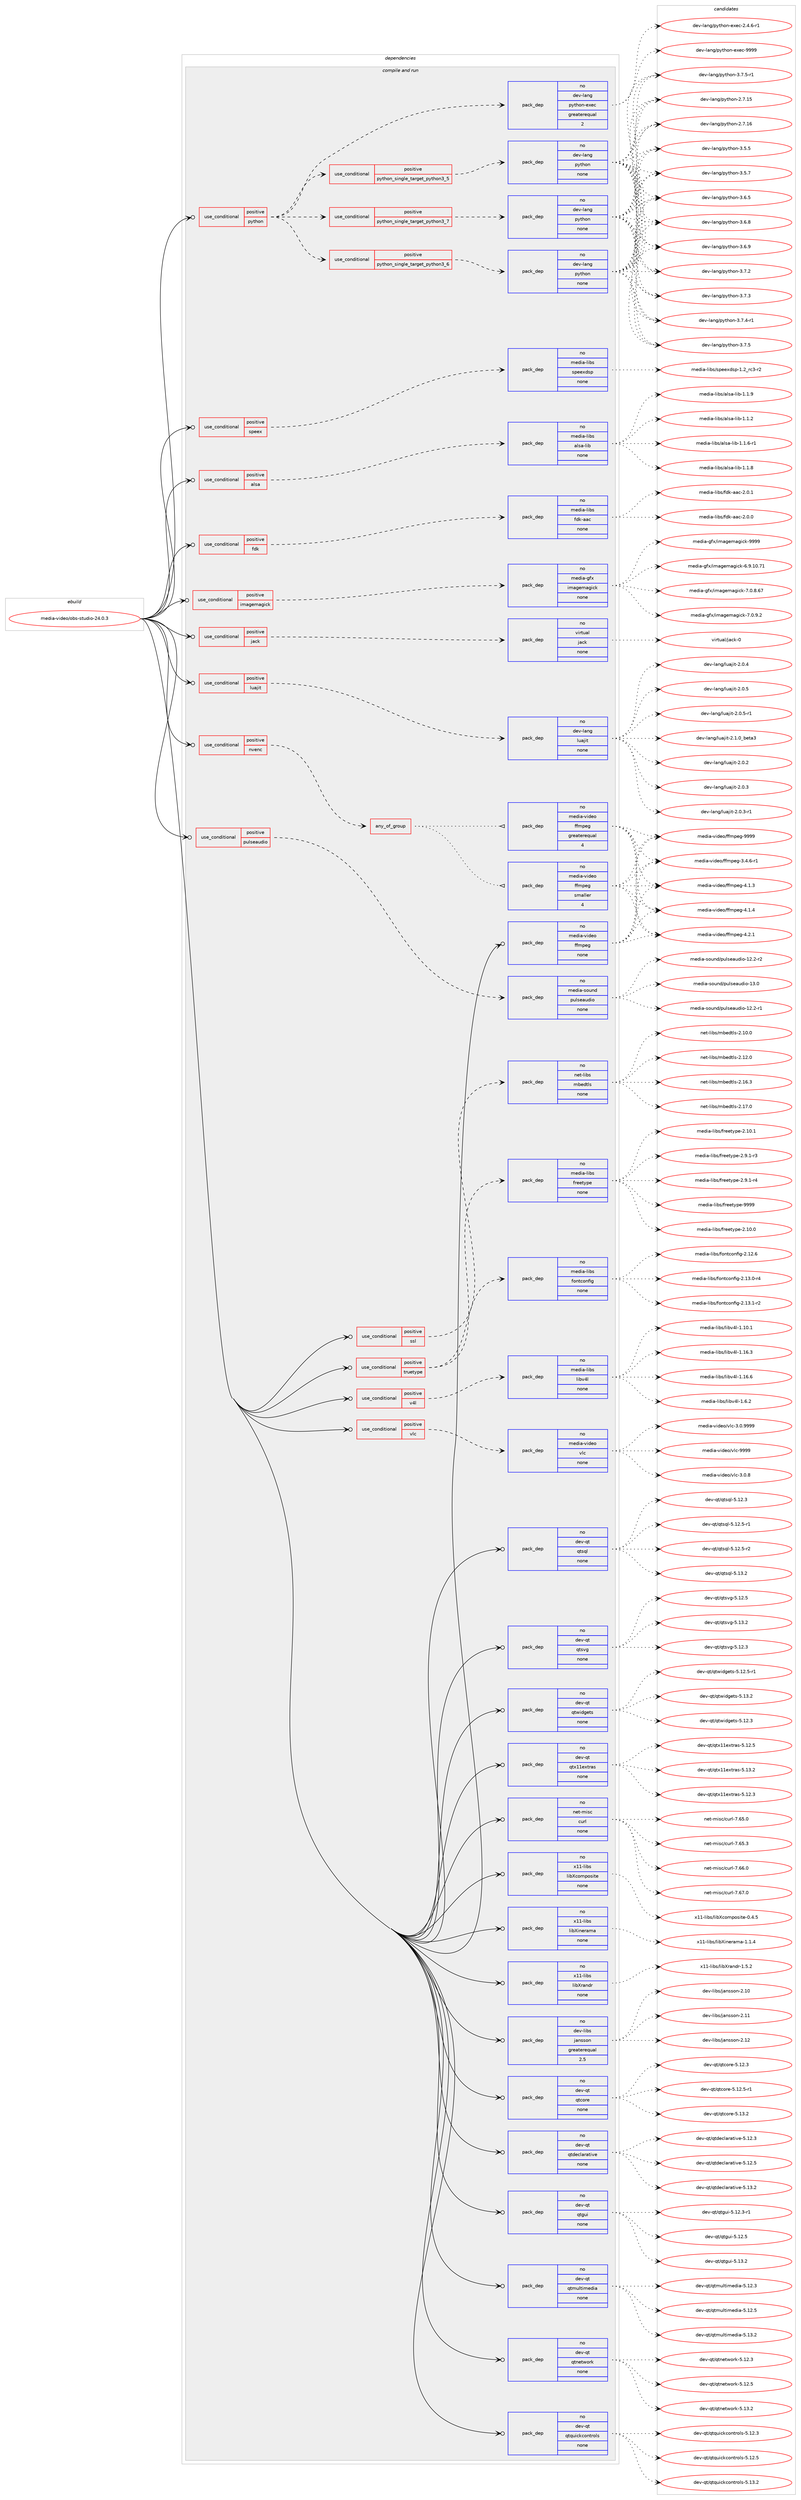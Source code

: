 digraph prolog {

# *************
# Graph options
# *************

newrank=true;
concentrate=true;
compound=true;
graph [rankdir=LR,fontname=Helvetica,fontsize=10,ranksep=1.5];#, ranksep=2.5, nodesep=0.2];
edge  [arrowhead=vee];
node  [fontname=Helvetica,fontsize=10];

# **********
# The ebuild
# **********

subgraph cluster_leftcol {
color=gray;
rank=same;
label=<<i>ebuild</i>>;
id [label="media-video/obs-studio-24.0.3", color=red, width=4, href="../media-video/obs-studio-24.0.3.svg"];
}

# ****************
# The dependencies
# ****************

subgraph cluster_midcol {
color=gray;
label=<<i>dependencies</i>>;
subgraph cluster_compile {
fillcolor="#eeeeee";
style=filled;
label=<<i>compile</i>>;
}
subgraph cluster_compileandrun {
fillcolor="#eeeeee";
style=filled;
label=<<i>compile and run</i>>;
subgraph cond196927 {
dependency809346 [label=<<TABLE BORDER="0" CELLBORDER="1" CELLSPACING="0" CELLPADDING="4"><TR><TD ROWSPAN="3" CELLPADDING="10">use_conditional</TD></TR><TR><TD>positive</TD></TR><TR><TD>alsa</TD></TR></TABLE>>, shape=none, color=red];
subgraph pack598309 {
dependency809347 [label=<<TABLE BORDER="0" CELLBORDER="1" CELLSPACING="0" CELLPADDING="4" WIDTH="220"><TR><TD ROWSPAN="6" CELLPADDING="30">pack_dep</TD></TR><TR><TD WIDTH="110">no</TD></TR><TR><TD>media-libs</TD></TR><TR><TD>alsa-lib</TD></TR><TR><TD>none</TD></TR><TR><TD></TD></TR></TABLE>>, shape=none, color=blue];
}
dependency809346:e -> dependency809347:w [weight=20,style="dashed",arrowhead="vee"];
}
id:e -> dependency809346:w [weight=20,style="solid",arrowhead="odotvee"];
subgraph cond196928 {
dependency809348 [label=<<TABLE BORDER="0" CELLBORDER="1" CELLSPACING="0" CELLPADDING="4"><TR><TD ROWSPAN="3" CELLPADDING="10">use_conditional</TD></TR><TR><TD>positive</TD></TR><TR><TD>fdk</TD></TR></TABLE>>, shape=none, color=red];
subgraph pack598310 {
dependency809349 [label=<<TABLE BORDER="0" CELLBORDER="1" CELLSPACING="0" CELLPADDING="4" WIDTH="220"><TR><TD ROWSPAN="6" CELLPADDING="30">pack_dep</TD></TR><TR><TD WIDTH="110">no</TD></TR><TR><TD>media-libs</TD></TR><TR><TD>fdk-aac</TD></TR><TR><TD>none</TD></TR><TR><TD></TD></TR></TABLE>>, shape=none, color=blue];
}
dependency809348:e -> dependency809349:w [weight=20,style="dashed",arrowhead="vee"];
}
id:e -> dependency809348:w [weight=20,style="solid",arrowhead="odotvee"];
subgraph cond196929 {
dependency809350 [label=<<TABLE BORDER="0" CELLBORDER="1" CELLSPACING="0" CELLPADDING="4"><TR><TD ROWSPAN="3" CELLPADDING="10">use_conditional</TD></TR><TR><TD>positive</TD></TR><TR><TD>imagemagick</TD></TR></TABLE>>, shape=none, color=red];
subgraph pack598311 {
dependency809351 [label=<<TABLE BORDER="0" CELLBORDER="1" CELLSPACING="0" CELLPADDING="4" WIDTH="220"><TR><TD ROWSPAN="6" CELLPADDING="30">pack_dep</TD></TR><TR><TD WIDTH="110">no</TD></TR><TR><TD>media-gfx</TD></TR><TR><TD>imagemagick</TD></TR><TR><TD>none</TD></TR><TR><TD></TD></TR></TABLE>>, shape=none, color=blue];
}
dependency809350:e -> dependency809351:w [weight=20,style="dashed",arrowhead="vee"];
}
id:e -> dependency809350:w [weight=20,style="solid",arrowhead="odotvee"];
subgraph cond196930 {
dependency809352 [label=<<TABLE BORDER="0" CELLBORDER="1" CELLSPACING="0" CELLPADDING="4"><TR><TD ROWSPAN="3" CELLPADDING="10">use_conditional</TD></TR><TR><TD>positive</TD></TR><TR><TD>jack</TD></TR></TABLE>>, shape=none, color=red];
subgraph pack598312 {
dependency809353 [label=<<TABLE BORDER="0" CELLBORDER="1" CELLSPACING="0" CELLPADDING="4" WIDTH="220"><TR><TD ROWSPAN="6" CELLPADDING="30">pack_dep</TD></TR><TR><TD WIDTH="110">no</TD></TR><TR><TD>virtual</TD></TR><TR><TD>jack</TD></TR><TR><TD>none</TD></TR><TR><TD></TD></TR></TABLE>>, shape=none, color=blue];
}
dependency809352:e -> dependency809353:w [weight=20,style="dashed",arrowhead="vee"];
}
id:e -> dependency809352:w [weight=20,style="solid",arrowhead="odotvee"];
subgraph cond196931 {
dependency809354 [label=<<TABLE BORDER="0" CELLBORDER="1" CELLSPACING="0" CELLPADDING="4"><TR><TD ROWSPAN="3" CELLPADDING="10">use_conditional</TD></TR><TR><TD>positive</TD></TR><TR><TD>luajit</TD></TR></TABLE>>, shape=none, color=red];
subgraph pack598313 {
dependency809355 [label=<<TABLE BORDER="0" CELLBORDER="1" CELLSPACING="0" CELLPADDING="4" WIDTH="220"><TR><TD ROWSPAN="6" CELLPADDING="30">pack_dep</TD></TR><TR><TD WIDTH="110">no</TD></TR><TR><TD>dev-lang</TD></TR><TR><TD>luajit</TD></TR><TR><TD>none</TD></TR><TR><TD></TD></TR></TABLE>>, shape=none, color=blue];
}
dependency809354:e -> dependency809355:w [weight=20,style="dashed",arrowhead="vee"];
}
id:e -> dependency809354:w [weight=20,style="solid",arrowhead="odotvee"];
subgraph cond196932 {
dependency809356 [label=<<TABLE BORDER="0" CELLBORDER="1" CELLSPACING="0" CELLPADDING="4"><TR><TD ROWSPAN="3" CELLPADDING="10">use_conditional</TD></TR><TR><TD>positive</TD></TR><TR><TD>nvenc</TD></TR></TABLE>>, shape=none, color=red];
subgraph any13662 {
dependency809357 [label=<<TABLE BORDER="0" CELLBORDER="1" CELLSPACING="0" CELLPADDING="4"><TR><TD CELLPADDING="10">any_of_group</TD></TR></TABLE>>, shape=none, color=red];subgraph pack598314 {
dependency809358 [label=<<TABLE BORDER="0" CELLBORDER="1" CELLSPACING="0" CELLPADDING="4" WIDTH="220"><TR><TD ROWSPAN="6" CELLPADDING="30">pack_dep</TD></TR><TR><TD WIDTH="110">no</TD></TR><TR><TD>media-video</TD></TR><TR><TD>ffmpeg</TD></TR><TR><TD>smaller</TD></TR><TR><TD>4</TD></TR></TABLE>>, shape=none, color=blue];
}
dependency809357:e -> dependency809358:w [weight=20,style="dotted",arrowhead="oinv"];
subgraph pack598315 {
dependency809359 [label=<<TABLE BORDER="0" CELLBORDER="1" CELLSPACING="0" CELLPADDING="4" WIDTH="220"><TR><TD ROWSPAN="6" CELLPADDING="30">pack_dep</TD></TR><TR><TD WIDTH="110">no</TD></TR><TR><TD>media-video</TD></TR><TR><TD>ffmpeg</TD></TR><TR><TD>greaterequal</TD></TR><TR><TD>4</TD></TR></TABLE>>, shape=none, color=blue];
}
dependency809357:e -> dependency809359:w [weight=20,style="dotted",arrowhead="oinv"];
}
dependency809356:e -> dependency809357:w [weight=20,style="dashed",arrowhead="vee"];
}
id:e -> dependency809356:w [weight=20,style="solid",arrowhead="odotvee"];
subgraph cond196933 {
dependency809360 [label=<<TABLE BORDER="0" CELLBORDER="1" CELLSPACING="0" CELLPADDING="4"><TR><TD ROWSPAN="3" CELLPADDING="10">use_conditional</TD></TR><TR><TD>positive</TD></TR><TR><TD>pulseaudio</TD></TR></TABLE>>, shape=none, color=red];
subgraph pack598316 {
dependency809361 [label=<<TABLE BORDER="0" CELLBORDER="1" CELLSPACING="0" CELLPADDING="4" WIDTH="220"><TR><TD ROWSPAN="6" CELLPADDING="30">pack_dep</TD></TR><TR><TD WIDTH="110">no</TD></TR><TR><TD>media-sound</TD></TR><TR><TD>pulseaudio</TD></TR><TR><TD>none</TD></TR><TR><TD></TD></TR></TABLE>>, shape=none, color=blue];
}
dependency809360:e -> dependency809361:w [weight=20,style="dashed",arrowhead="vee"];
}
id:e -> dependency809360:w [weight=20,style="solid",arrowhead="odotvee"];
subgraph cond196934 {
dependency809362 [label=<<TABLE BORDER="0" CELLBORDER="1" CELLSPACING="0" CELLPADDING="4"><TR><TD ROWSPAN="3" CELLPADDING="10">use_conditional</TD></TR><TR><TD>positive</TD></TR><TR><TD>python</TD></TR></TABLE>>, shape=none, color=red];
subgraph cond196935 {
dependency809363 [label=<<TABLE BORDER="0" CELLBORDER="1" CELLSPACING="0" CELLPADDING="4"><TR><TD ROWSPAN="3" CELLPADDING="10">use_conditional</TD></TR><TR><TD>positive</TD></TR><TR><TD>python_single_target_python3_5</TD></TR></TABLE>>, shape=none, color=red];
subgraph pack598317 {
dependency809364 [label=<<TABLE BORDER="0" CELLBORDER="1" CELLSPACING="0" CELLPADDING="4" WIDTH="220"><TR><TD ROWSPAN="6" CELLPADDING="30">pack_dep</TD></TR><TR><TD WIDTH="110">no</TD></TR><TR><TD>dev-lang</TD></TR><TR><TD>python</TD></TR><TR><TD>none</TD></TR><TR><TD></TD></TR></TABLE>>, shape=none, color=blue];
}
dependency809363:e -> dependency809364:w [weight=20,style="dashed",arrowhead="vee"];
}
dependency809362:e -> dependency809363:w [weight=20,style="dashed",arrowhead="vee"];
subgraph cond196936 {
dependency809365 [label=<<TABLE BORDER="0" CELLBORDER="1" CELLSPACING="0" CELLPADDING="4"><TR><TD ROWSPAN="3" CELLPADDING="10">use_conditional</TD></TR><TR><TD>positive</TD></TR><TR><TD>python_single_target_python3_6</TD></TR></TABLE>>, shape=none, color=red];
subgraph pack598318 {
dependency809366 [label=<<TABLE BORDER="0" CELLBORDER="1" CELLSPACING="0" CELLPADDING="4" WIDTH="220"><TR><TD ROWSPAN="6" CELLPADDING="30">pack_dep</TD></TR><TR><TD WIDTH="110">no</TD></TR><TR><TD>dev-lang</TD></TR><TR><TD>python</TD></TR><TR><TD>none</TD></TR><TR><TD></TD></TR></TABLE>>, shape=none, color=blue];
}
dependency809365:e -> dependency809366:w [weight=20,style="dashed",arrowhead="vee"];
}
dependency809362:e -> dependency809365:w [weight=20,style="dashed",arrowhead="vee"];
subgraph cond196937 {
dependency809367 [label=<<TABLE BORDER="0" CELLBORDER="1" CELLSPACING="0" CELLPADDING="4"><TR><TD ROWSPAN="3" CELLPADDING="10">use_conditional</TD></TR><TR><TD>positive</TD></TR><TR><TD>python_single_target_python3_7</TD></TR></TABLE>>, shape=none, color=red];
subgraph pack598319 {
dependency809368 [label=<<TABLE BORDER="0" CELLBORDER="1" CELLSPACING="0" CELLPADDING="4" WIDTH="220"><TR><TD ROWSPAN="6" CELLPADDING="30">pack_dep</TD></TR><TR><TD WIDTH="110">no</TD></TR><TR><TD>dev-lang</TD></TR><TR><TD>python</TD></TR><TR><TD>none</TD></TR><TR><TD></TD></TR></TABLE>>, shape=none, color=blue];
}
dependency809367:e -> dependency809368:w [weight=20,style="dashed",arrowhead="vee"];
}
dependency809362:e -> dependency809367:w [weight=20,style="dashed",arrowhead="vee"];
subgraph pack598320 {
dependency809369 [label=<<TABLE BORDER="0" CELLBORDER="1" CELLSPACING="0" CELLPADDING="4" WIDTH="220"><TR><TD ROWSPAN="6" CELLPADDING="30">pack_dep</TD></TR><TR><TD WIDTH="110">no</TD></TR><TR><TD>dev-lang</TD></TR><TR><TD>python-exec</TD></TR><TR><TD>greaterequal</TD></TR><TR><TD>2</TD></TR></TABLE>>, shape=none, color=blue];
}
dependency809362:e -> dependency809369:w [weight=20,style="dashed",arrowhead="vee"];
}
id:e -> dependency809362:w [weight=20,style="solid",arrowhead="odotvee"];
subgraph cond196938 {
dependency809370 [label=<<TABLE BORDER="0" CELLBORDER="1" CELLSPACING="0" CELLPADDING="4"><TR><TD ROWSPAN="3" CELLPADDING="10">use_conditional</TD></TR><TR><TD>positive</TD></TR><TR><TD>speex</TD></TR></TABLE>>, shape=none, color=red];
subgraph pack598321 {
dependency809371 [label=<<TABLE BORDER="0" CELLBORDER="1" CELLSPACING="0" CELLPADDING="4" WIDTH="220"><TR><TD ROWSPAN="6" CELLPADDING="30">pack_dep</TD></TR><TR><TD WIDTH="110">no</TD></TR><TR><TD>media-libs</TD></TR><TR><TD>speexdsp</TD></TR><TR><TD>none</TD></TR><TR><TD></TD></TR></TABLE>>, shape=none, color=blue];
}
dependency809370:e -> dependency809371:w [weight=20,style="dashed",arrowhead="vee"];
}
id:e -> dependency809370:w [weight=20,style="solid",arrowhead="odotvee"];
subgraph cond196939 {
dependency809372 [label=<<TABLE BORDER="0" CELLBORDER="1" CELLSPACING="0" CELLPADDING="4"><TR><TD ROWSPAN="3" CELLPADDING="10">use_conditional</TD></TR><TR><TD>positive</TD></TR><TR><TD>ssl</TD></TR></TABLE>>, shape=none, color=red];
subgraph pack598322 {
dependency809373 [label=<<TABLE BORDER="0" CELLBORDER="1" CELLSPACING="0" CELLPADDING="4" WIDTH="220"><TR><TD ROWSPAN="6" CELLPADDING="30">pack_dep</TD></TR><TR><TD WIDTH="110">no</TD></TR><TR><TD>net-libs</TD></TR><TR><TD>mbedtls</TD></TR><TR><TD>none</TD></TR><TR><TD></TD></TR></TABLE>>, shape=none, color=blue];
}
dependency809372:e -> dependency809373:w [weight=20,style="dashed",arrowhead="vee"];
}
id:e -> dependency809372:w [weight=20,style="solid",arrowhead="odotvee"];
subgraph cond196940 {
dependency809374 [label=<<TABLE BORDER="0" CELLBORDER="1" CELLSPACING="0" CELLPADDING="4"><TR><TD ROWSPAN="3" CELLPADDING="10">use_conditional</TD></TR><TR><TD>positive</TD></TR><TR><TD>truetype</TD></TR></TABLE>>, shape=none, color=red];
subgraph pack598323 {
dependency809375 [label=<<TABLE BORDER="0" CELLBORDER="1" CELLSPACING="0" CELLPADDING="4" WIDTH="220"><TR><TD ROWSPAN="6" CELLPADDING="30">pack_dep</TD></TR><TR><TD WIDTH="110">no</TD></TR><TR><TD>media-libs</TD></TR><TR><TD>fontconfig</TD></TR><TR><TD>none</TD></TR><TR><TD></TD></TR></TABLE>>, shape=none, color=blue];
}
dependency809374:e -> dependency809375:w [weight=20,style="dashed",arrowhead="vee"];
subgraph pack598324 {
dependency809376 [label=<<TABLE BORDER="0" CELLBORDER="1" CELLSPACING="0" CELLPADDING="4" WIDTH="220"><TR><TD ROWSPAN="6" CELLPADDING="30">pack_dep</TD></TR><TR><TD WIDTH="110">no</TD></TR><TR><TD>media-libs</TD></TR><TR><TD>freetype</TD></TR><TR><TD>none</TD></TR><TR><TD></TD></TR></TABLE>>, shape=none, color=blue];
}
dependency809374:e -> dependency809376:w [weight=20,style="dashed",arrowhead="vee"];
}
id:e -> dependency809374:w [weight=20,style="solid",arrowhead="odotvee"];
subgraph cond196941 {
dependency809377 [label=<<TABLE BORDER="0" CELLBORDER="1" CELLSPACING="0" CELLPADDING="4"><TR><TD ROWSPAN="3" CELLPADDING="10">use_conditional</TD></TR><TR><TD>positive</TD></TR><TR><TD>v4l</TD></TR></TABLE>>, shape=none, color=red];
subgraph pack598325 {
dependency809378 [label=<<TABLE BORDER="0" CELLBORDER="1" CELLSPACING="0" CELLPADDING="4" WIDTH="220"><TR><TD ROWSPAN="6" CELLPADDING="30">pack_dep</TD></TR><TR><TD WIDTH="110">no</TD></TR><TR><TD>media-libs</TD></TR><TR><TD>libv4l</TD></TR><TR><TD>none</TD></TR><TR><TD></TD></TR></TABLE>>, shape=none, color=blue];
}
dependency809377:e -> dependency809378:w [weight=20,style="dashed",arrowhead="vee"];
}
id:e -> dependency809377:w [weight=20,style="solid",arrowhead="odotvee"];
subgraph cond196942 {
dependency809379 [label=<<TABLE BORDER="0" CELLBORDER="1" CELLSPACING="0" CELLPADDING="4"><TR><TD ROWSPAN="3" CELLPADDING="10">use_conditional</TD></TR><TR><TD>positive</TD></TR><TR><TD>vlc</TD></TR></TABLE>>, shape=none, color=red];
subgraph pack598326 {
dependency809380 [label=<<TABLE BORDER="0" CELLBORDER="1" CELLSPACING="0" CELLPADDING="4" WIDTH="220"><TR><TD ROWSPAN="6" CELLPADDING="30">pack_dep</TD></TR><TR><TD WIDTH="110">no</TD></TR><TR><TD>media-video</TD></TR><TR><TD>vlc</TD></TR><TR><TD>none</TD></TR><TR><TD></TD></TR></TABLE>>, shape=none, color=blue];
}
dependency809379:e -> dependency809380:w [weight=20,style="dashed",arrowhead="vee"];
}
id:e -> dependency809379:w [weight=20,style="solid",arrowhead="odotvee"];
subgraph pack598327 {
dependency809381 [label=<<TABLE BORDER="0" CELLBORDER="1" CELLSPACING="0" CELLPADDING="4" WIDTH="220"><TR><TD ROWSPAN="6" CELLPADDING="30">pack_dep</TD></TR><TR><TD WIDTH="110">no</TD></TR><TR><TD>dev-libs</TD></TR><TR><TD>jansson</TD></TR><TR><TD>greaterequal</TD></TR><TR><TD>2.5</TD></TR></TABLE>>, shape=none, color=blue];
}
id:e -> dependency809381:w [weight=20,style="solid",arrowhead="odotvee"];
subgraph pack598328 {
dependency809382 [label=<<TABLE BORDER="0" CELLBORDER="1" CELLSPACING="0" CELLPADDING="4" WIDTH="220"><TR><TD ROWSPAN="6" CELLPADDING="30">pack_dep</TD></TR><TR><TD WIDTH="110">no</TD></TR><TR><TD>dev-qt</TD></TR><TR><TD>qtcore</TD></TR><TR><TD>none</TD></TR><TR><TD></TD></TR></TABLE>>, shape=none, color=blue];
}
id:e -> dependency809382:w [weight=20,style="solid",arrowhead="odotvee"];
subgraph pack598329 {
dependency809383 [label=<<TABLE BORDER="0" CELLBORDER="1" CELLSPACING="0" CELLPADDING="4" WIDTH="220"><TR><TD ROWSPAN="6" CELLPADDING="30">pack_dep</TD></TR><TR><TD WIDTH="110">no</TD></TR><TR><TD>dev-qt</TD></TR><TR><TD>qtdeclarative</TD></TR><TR><TD>none</TD></TR><TR><TD></TD></TR></TABLE>>, shape=none, color=blue];
}
id:e -> dependency809383:w [weight=20,style="solid",arrowhead="odotvee"];
subgraph pack598330 {
dependency809384 [label=<<TABLE BORDER="0" CELLBORDER="1" CELLSPACING="0" CELLPADDING="4" WIDTH="220"><TR><TD ROWSPAN="6" CELLPADDING="30">pack_dep</TD></TR><TR><TD WIDTH="110">no</TD></TR><TR><TD>dev-qt</TD></TR><TR><TD>qtgui</TD></TR><TR><TD>none</TD></TR><TR><TD></TD></TR></TABLE>>, shape=none, color=blue];
}
id:e -> dependency809384:w [weight=20,style="solid",arrowhead="odotvee"];
subgraph pack598331 {
dependency809385 [label=<<TABLE BORDER="0" CELLBORDER="1" CELLSPACING="0" CELLPADDING="4" WIDTH="220"><TR><TD ROWSPAN="6" CELLPADDING="30">pack_dep</TD></TR><TR><TD WIDTH="110">no</TD></TR><TR><TD>dev-qt</TD></TR><TR><TD>qtmultimedia</TD></TR><TR><TD>none</TD></TR><TR><TD></TD></TR></TABLE>>, shape=none, color=blue];
}
id:e -> dependency809385:w [weight=20,style="solid",arrowhead="odotvee"];
subgraph pack598332 {
dependency809386 [label=<<TABLE BORDER="0" CELLBORDER="1" CELLSPACING="0" CELLPADDING="4" WIDTH="220"><TR><TD ROWSPAN="6" CELLPADDING="30">pack_dep</TD></TR><TR><TD WIDTH="110">no</TD></TR><TR><TD>dev-qt</TD></TR><TR><TD>qtnetwork</TD></TR><TR><TD>none</TD></TR><TR><TD></TD></TR></TABLE>>, shape=none, color=blue];
}
id:e -> dependency809386:w [weight=20,style="solid",arrowhead="odotvee"];
subgraph pack598333 {
dependency809387 [label=<<TABLE BORDER="0" CELLBORDER="1" CELLSPACING="0" CELLPADDING="4" WIDTH="220"><TR><TD ROWSPAN="6" CELLPADDING="30">pack_dep</TD></TR><TR><TD WIDTH="110">no</TD></TR><TR><TD>dev-qt</TD></TR><TR><TD>qtquickcontrols</TD></TR><TR><TD>none</TD></TR><TR><TD></TD></TR></TABLE>>, shape=none, color=blue];
}
id:e -> dependency809387:w [weight=20,style="solid",arrowhead="odotvee"];
subgraph pack598334 {
dependency809388 [label=<<TABLE BORDER="0" CELLBORDER="1" CELLSPACING="0" CELLPADDING="4" WIDTH="220"><TR><TD ROWSPAN="6" CELLPADDING="30">pack_dep</TD></TR><TR><TD WIDTH="110">no</TD></TR><TR><TD>dev-qt</TD></TR><TR><TD>qtsql</TD></TR><TR><TD>none</TD></TR><TR><TD></TD></TR></TABLE>>, shape=none, color=blue];
}
id:e -> dependency809388:w [weight=20,style="solid",arrowhead="odotvee"];
subgraph pack598335 {
dependency809389 [label=<<TABLE BORDER="0" CELLBORDER="1" CELLSPACING="0" CELLPADDING="4" WIDTH="220"><TR><TD ROWSPAN="6" CELLPADDING="30">pack_dep</TD></TR><TR><TD WIDTH="110">no</TD></TR><TR><TD>dev-qt</TD></TR><TR><TD>qtsvg</TD></TR><TR><TD>none</TD></TR><TR><TD></TD></TR></TABLE>>, shape=none, color=blue];
}
id:e -> dependency809389:w [weight=20,style="solid",arrowhead="odotvee"];
subgraph pack598336 {
dependency809390 [label=<<TABLE BORDER="0" CELLBORDER="1" CELLSPACING="0" CELLPADDING="4" WIDTH="220"><TR><TD ROWSPAN="6" CELLPADDING="30">pack_dep</TD></TR><TR><TD WIDTH="110">no</TD></TR><TR><TD>dev-qt</TD></TR><TR><TD>qtwidgets</TD></TR><TR><TD>none</TD></TR><TR><TD></TD></TR></TABLE>>, shape=none, color=blue];
}
id:e -> dependency809390:w [weight=20,style="solid",arrowhead="odotvee"];
subgraph pack598337 {
dependency809391 [label=<<TABLE BORDER="0" CELLBORDER="1" CELLSPACING="0" CELLPADDING="4" WIDTH="220"><TR><TD ROWSPAN="6" CELLPADDING="30">pack_dep</TD></TR><TR><TD WIDTH="110">no</TD></TR><TR><TD>dev-qt</TD></TR><TR><TD>qtx11extras</TD></TR><TR><TD>none</TD></TR><TR><TD></TD></TR></TABLE>>, shape=none, color=blue];
}
id:e -> dependency809391:w [weight=20,style="solid",arrowhead="odotvee"];
subgraph pack598338 {
dependency809392 [label=<<TABLE BORDER="0" CELLBORDER="1" CELLSPACING="0" CELLPADDING="4" WIDTH="220"><TR><TD ROWSPAN="6" CELLPADDING="30">pack_dep</TD></TR><TR><TD WIDTH="110">no</TD></TR><TR><TD>media-video</TD></TR><TR><TD>ffmpeg</TD></TR><TR><TD>none</TD></TR><TR><TD></TD></TR></TABLE>>, shape=none, color=blue];
}
id:e -> dependency809392:w [weight=20,style="solid",arrowhead="odotvee"];
subgraph pack598339 {
dependency809393 [label=<<TABLE BORDER="0" CELLBORDER="1" CELLSPACING="0" CELLPADDING="4" WIDTH="220"><TR><TD ROWSPAN="6" CELLPADDING="30">pack_dep</TD></TR><TR><TD WIDTH="110">no</TD></TR><TR><TD>net-misc</TD></TR><TR><TD>curl</TD></TR><TR><TD>none</TD></TR><TR><TD></TD></TR></TABLE>>, shape=none, color=blue];
}
id:e -> dependency809393:w [weight=20,style="solid",arrowhead="odotvee"];
subgraph pack598340 {
dependency809394 [label=<<TABLE BORDER="0" CELLBORDER="1" CELLSPACING="0" CELLPADDING="4" WIDTH="220"><TR><TD ROWSPAN="6" CELLPADDING="30">pack_dep</TD></TR><TR><TD WIDTH="110">no</TD></TR><TR><TD>x11-libs</TD></TR><TR><TD>libXcomposite</TD></TR><TR><TD>none</TD></TR><TR><TD></TD></TR></TABLE>>, shape=none, color=blue];
}
id:e -> dependency809394:w [weight=20,style="solid",arrowhead="odotvee"];
subgraph pack598341 {
dependency809395 [label=<<TABLE BORDER="0" CELLBORDER="1" CELLSPACING="0" CELLPADDING="4" WIDTH="220"><TR><TD ROWSPAN="6" CELLPADDING="30">pack_dep</TD></TR><TR><TD WIDTH="110">no</TD></TR><TR><TD>x11-libs</TD></TR><TR><TD>libXinerama</TD></TR><TR><TD>none</TD></TR><TR><TD></TD></TR></TABLE>>, shape=none, color=blue];
}
id:e -> dependency809395:w [weight=20,style="solid",arrowhead="odotvee"];
subgraph pack598342 {
dependency809396 [label=<<TABLE BORDER="0" CELLBORDER="1" CELLSPACING="0" CELLPADDING="4" WIDTH="220"><TR><TD ROWSPAN="6" CELLPADDING="30">pack_dep</TD></TR><TR><TD WIDTH="110">no</TD></TR><TR><TD>x11-libs</TD></TR><TR><TD>libXrandr</TD></TR><TR><TD>none</TD></TR><TR><TD></TD></TR></TABLE>>, shape=none, color=blue];
}
id:e -> dependency809396:w [weight=20,style="solid",arrowhead="odotvee"];
}
subgraph cluster_run {
fillcolor="#eeeeee";
style=filled;
label=<<i>run</i>>;
}
}

# **************
# The candidates
# **************

subgraph cluster_choices {
rank=same;
color=gray;
label=<<i>candidates</i>>;

subgraph choice598309 {
color=black;
nodesep=1;
choice1091011001059745108105981154797108115974510810598454946494650 [label="media-libs/alsa-lib-1.1.2", color=red, width=4,href="../media-libs/alsa-lib-1.1.2.svg"];
choice10910110010597451081059811547971081159745108105984549464946544511449 [label="media-libs/alsa-lib-1.1.6-r1", color=red, width=4,href="../media-libs/alsa-lib-1.1.6-r1.svg"];
choice1091011001059745108105981154797108115974510810598454946494656 [label="media-libs/alsa-lib-1.1.8", color=red, width=4,href="../media-libs/alsa-lib-1.1.8.svg"];
choice1091011001059745108105981154797108115974510810598454946494657 [label="media-libs/alsa-lib-1.1.9", color=red, width=4,href="../media-libs/alsa-lib-1.1.9.svg"];
dependency809347:e -> choice1091011001059745108105981154797108115974510810598454946494650:w [style=dotted,weight="100"];
dependency809347:e -> choice10910110010597451081059811547971081159745108105984549464946544511449:w [style=dotted,weight="100"];
dependency809347:e -> choice1091011001059745108105981154797108115974510810598454946494656:w [style=dotted,weight="100"];
dependency809347:e -> choice1091011001059745108105981154797108115974510810598454946494657:w [style=dotted,weight="100"];
}
subgraph choice598310 {
color=black;
nodesep=1;
choice1091011001059745108105981154710210010745979799455046484648 [label="media-libs/fdk-aac-2.0.0", color=red, width=4,href="../media-libs/fdk-aac-2.0.0.svg"];
choice1091011001059745108105981154710210010745979799455046484649 [label="media-libs/fdk-aac-2.0.1", color=red, width=4,href="../media-libs/fdk-aac-2.0.1.svg"];
dependency809349:e -> choice1091011001059745108105981154710210010745979799455046484648:w [style=dotted,weight="100"];
dependency809349:e -> choice1091011001059745108105981154710210010745979799455046484649:w [style=dotted,weight="100"];
}
subgraph choice598311 {
color=black;
nodesep=1;
choice10910110010597451031021204710510997103101109971031059910745544657464948465549 [label="media-gfx/imagemagick-6.9.10.71", color=red, width=4,href="../media-gfx/imagemagick-6.9.10.71.svg"];
choice109101100105974510310212047105109971031011099710310599107455546484656465455 [label="media-gfx/imagemagick-7.0.8.67", color=red, width=4,href="../media-gfx/imagemagick-7.0.8.67.svg"];
choice1091011001059745103102120471051099710310110997103105991074555464846574650 [label="media-gfx/imagemagick-7.0.9.2", color=red, width=4,href="../media-gfx/imagemagick-7.0.9.2.svg"];
choice1091011001059745103102120471051099710310110997103105991074557575757 [label="media-gfx/imagemagick-9999", color=red, width=4,href="../media-gfx/imagemagick-9999.svg"];
dependency809351:e -> choice10910110010597451031021204710510997103101109971031059910745544657464948465549:w [style=dotted,weight="100"];
dependency809351:e -> choice109101100105974510310212047105109971031011099710310599107455546484656465455:w [style=dotted,weight="100"];
dependency809351:e -> choice1091011001059745103102120471051099710310110997103105991074555464846574650:w [style=dotted,weight="100"];
dependency809351:e -> choice1091011001059745103102120471051099710310110997103105991074557575757:w [style=dotted,weight="100"];
}
subgraph choice598312 {
color=black;
nodesep=1;
choice118105114116117971084710697991074548 [label="virtual/jack-0", color=red, width=4,href="../virtual/jack-0.svg"];
dependency809353:e -> choice118105114116117971084710697991074548:w [style=dotted,weight="100"];
}
subgraph choice598313 {
color=black;
nodesep=1;
choice10010111845108971101034710811797106105116455046484650 [label="dev-lang/luajit-2.0.2", color=red, width=4,href="../dev-lang/luajit-2.0.2.svg"];
choice10010111845108971101034710811797106105116455046484651 [label="dev-lang/luajit-2.0.3", color=red, width=4,href="../dev-lang/luajit-2.0.3.svg"];
choice100101118451089711010347108117971061051164550464846514511449 [label="dev-lang/luajit-2.0.3-r1", color=red, width=4,href="../dev-lang/luajit-2.0.3-r1.svg"];
choice10010111845108971101034710811797106105116455046484652 [label="dev-lang/luajit-2.0.4", color=red, width=4,href="../dev-lang/luajit-2.0.4.svg"];
choice10010111845108971101034710811797106105116455046484653 [label="dev-lang/luajit-2.0.5", color=red, width=4,href="../dev-lang/luajit-2.0.5.svg"];
choice100101118451089711010347108117971061051164550464846534511449 [label="dev-lang/luajit-2.0.5-r1", color=red, width=4,href="../dev-lang/luajit-2.0.5-r1.svg"];
choice1001011184510897110103471081179710610511645504649464895981011169751 [label="dev-lang/luajit-2.1.0_beta3", color=red, width=4,href="../dev-lang/luajit-2.1.0_beta3.svg"];
dependency809355:e -> choice10010111845108971101034710811797106105116455046484650:w [style=dotted,weight="100"];
dependency809355:e -> choice10010111845108971101034710811797106105116455046484651:w [style=dotted,weight="100"];
dependency809355:e -> choice100101118451089711010347108117971061051164550464846514511449:w [style=dotted,weight="100"];
dependency809355:e -> choice10010111845108971101034710811797106105116455046484652:w [style=dotted,weight="100"];
dependency809355:e -> choice10010111845108971101034710811797106105116455046484653:w [style=dotted,weight="100"];
dependency809355:e -> choice100101118451089711010347108117971061051164550464846534511449:w [style=dotted,weight="100"];
dependency809355:e -> choice1001011184510897110103471081179710610511645504649464895981011169751:w [style=dotted,weight="100"];
}
subgraph choice598314 {
color=black;
nodesep=1;
choice1091011001059745118105100101111471021021091121011034551465246544511449 [label="media-video/ffmpeg-3.4.6-r1", color=red, width=4,href="../media-video/ffmpeg-3.4.6-r1.svg"];
choice109101100105974511810510010111147102102109112101103455246494651 [label="media-video/ffmpeg-4.1.3", color=red, width=4,href="../media-video/ffmpeg-4.1.3.svg"];
choice109101100105974511810510010111147102102109112101103455246494652 [label="media-video/ffmpeg-4.1.4", color=red, width=4,href="../media-video/ffmpeg-4.1.4.svg"];
choice109101100105974511810510010111147102102109112101103455246504649 [label="media-video/ffmpeg-4.2.1", color=red, width=4,href="../media-video/ffmpeg-4.2.1.svg"];
choice1091011001059745118105100101111471021021091121011034557575757 [label="media-video/ffmpeg-9999", color=red, width=4,href="../media-video/ffmpeg-9999.svg"];
dependency809358:e -> choice1091011001059745118105100101111471021021091121011034551465246544511449:w [style=dotted,weight="100"];
dependency809358:e -> choice109101100105974511810510010111147102102109112101103455246494651:w [style=dotted,weight="100"];
dependency809358:e -> choice109101100105974511810510010111147102102109112101103455246494652:w [style=dotted,weight="100"];
dependency809358:e -> choice109101100105974511810510010111147102102109112101103455246504649:w [style=dotted,weight="100"];
dependency809358:e -> choice1091011001059745118105100101111471021021091121011034557575757:w [style=dotted,weight="100"];
}
subgraph choice598315 {
color=black;
nodesep=1;
choice1091011001059745118105100101111471021021091121011034551465246544511449 [label="media-video/ffmpeg-3.4.6-r1", color=red, width=4,href="../media-video/ffmpeg-3.4.6-r1.svg"];
choice109101100105974511810510010111147102102109112101103455246494651 [label="media-video/ffmpeg-4.1.3", color=red, width=4,href="../media-video/ffmpeg-4.1.3.svg"];
choice109101100105974511810510010111147102102109112101103455246494652 [label="media-video/ffmpeg-4.1.4", color=red, width=4,href="../media-video/ffmpeg-4.1.4.svg"];
choice109101100105974511810510010111147102102109112101103455246504649 [label="media-video/ffmpeg-4.2.1", color=red, width=4,href="../media-video/ffmpeg-4.2.1.svg"];
choice1091011001059745118105100101111471021021091121011034557575757 [label="media-video/ffmpeg-9999", color=red, width=4,href="../media-video/ffmpeg-9999.svg"];
dependency809359:e -> choice1091011001059745118105100101111471021021091121011034551465246544511449:w [style=dotted,weight="100"];
dependency809359:e -> choice109101100105974511810510010111147102102109112101103455246494651:w [style=dotted,weight="100"];
dependency809359:e -> choice109101100105974511810510010111147102102109112101103455246494652:w [style=dotted,weight="100"];
dependency809359:e -> choice109101100105974511810510010111147102102109112101103455246504649:w [style=dotted,weight="100"];
dependency809359:e -> choice1091011001059745118105100101111471021021091121011034557575757:w [style=dotted,weight="100"];
}
subgraph choice598316 {
color=black;
nodesep=1;
choice1091011001059745115111117110100471121171081151019711710010511145495046504511449 [label="media-sound/pulseaudio-12.2-r1", color=red, width=4,href="../media-sound/pulseaudio-12.2-r1.svg"];
choice1091011001059745115111117110100471121171081151019711710010511145495046504511450 [label="media-sound/pulseaudio-12.2-r2", color=red, width=4,href="../media-sound/pulseaudio-12.2-r2.svg"];
choice109101100105974511511111711010047112117108115101971171001051114549514648 [label="media-sound/pulseaudio-13.0", color=red, width=4,href="../media-sound/pulseaudio-13.0.svg"];
dependency809361:e -> choice1091011001059745115111117110100471121171081151019711710010511145495046504511449:w [style=dotted,weight="100"];
dependency809361:e -> choice1091011001059745115111117110100471121171081151019711710010511145495046504511450:w [style=dotted,weight="100"];
dependency809361:e -> choice109101100105974511511111711010047112117108115101971171001051114549514648:w [style=dotted,weight="100"];
}
subgraph choice598317 {
color=black;
nodesep=1;
choice10010111845108971101034711212111610411111045504655464953 [label="dev-lang/python-2.7.15", color=red, width=4,href="../dev-lang/python-2.7.15.svg"];
choice10010111845108971101034711212111610411111045504655464954 [label="dev-lang/python-2.7.16", color=red, width=4,href="../dev-lang/python-2.7.16.svg"];
choice100101118451089711010347112121116104111110455146534653 [label="dev-lang/python-3.5.5", color=red, width=4,href="../dev-lang/python-3.5.5.svg"];
choice100101118451089711010347112121116104111110455146534655 [label="dev-lang/python-3.5.7", color=red, width=4,href="../dev-lang/python-3.5.7.svg"];
choice100101118451089711010347112121116104111110455146544653 [label="dev-lang/python-3.6.5", color=red, width=4,href="../dev-lang/python-3.6.5.svg"];
choice100101118451089711010347112121116104111110455146544656 [label="dev-lang/python-3.6.8", color=red, width=4,href="../dev-lang/python-3.6.8.svg"];
choice100101118451089711010347112121116104111110455146544657 [label="dev-lang/python-3.6.9", color=red, width=4,href="../dev-lang/python-3.6.9.svg"];
choice100101118451089711010347112121116104111110455146554650 [label="dev-lang/python-3.7.2", color=red, width=4,href="../dev-lang/python-3.7.2.svg"];
choice100101118451089711010347112121116104111110455146554651 [label="dev-lang/python-3.7.3", color=red, width=4,href="../dev-lang/python-3.7.3.svg"];
choice1001011184510897110103471121211161041111104551465546524511449 [label="dev-lang/python-3.7.4-r1", color=red, width=4,href="../dev-lang/python-3.7.4-r1.svg"];
choice100101118451089711010347112121116104111110455146554653 [label="dev-lang/python-3.7.5", color=red, width=4,href="../dev-lang/python-3.7.5.svg"];
choice1001011184510897110103471121211161041111104551465546534511449 [label="dev-lang/python-3.7.5-r1", color=red, width=4,href="../dev-lang/python-3.7.5-r1.svg"];
dependency809364:e -> choice10010111845108971101034711212111610411111045504655464953:w [style=dotted,weight="100"];
dependency809364:e -> choice10010111845108971101034711212111610411111045504655464954:w [style=dotted,weight="100"];
dependency809364:e -> choice100101118451089711010347112121116104111110455146534653:w [style=dotted,weight="100"];
dependency809364:e -> choice100101118451089711010347112121116104111110455146534655:w [style=dotted,weight="100"];
dependency809364:e -> choice100101118451089711010347112121116104111110455146544653:w [style=dotted,weight="100"];
dependency809364:e -> choice100101118451089711010347112121116104111110455146544656:w [style=dotted,weight="100"];
dependency809364:e -> choice100101118451089711010347112121116104111110455146544657:w [style=dotted,weight="100"];
dependency809364:e -> choice100101118451089711010347112121116104111110455146554650:w [style=dotted,weight="100"];
dependency809364:e -> choice100101118451089711010347112121116104111110455146554651:w [style=dotted,weight="100"];
dependency809364:e -> choice1001011184510897110103471121211161041111104551465546524511449:w [style=dotted,weight="100"];
dependency809364:e -> choice100101118451089711010347112121116104111110455146554653:w [style=dotted,weight="100"];
dependency809364:e -> choice1001011184510897110103471121211161041111104551465546534511449:w [style=dotted,weight="100"];
}
subgraph choice598318 {
color=black;
nodesep=1;
choice10010111845108971101034711212111610411111045504655464953 [label="dev-lang/python-2.7.15", color=red, width=4,href="../dev-lang/python-2.7.15.svg"];
choice10010111845108971101034711212111610411111045504655464954 [label="dev-lang/python-2.7.16", color=red, width=4,href="../dev-lang/python-2.7.16.svg"];
choice100101118451089711010347112121116104111110455146534653 [label="dev-lang/python-3.5.5", color=red, width=4,href="../dev-lang/python-3.5.5.svg"];
choice100101118451089711010347112121116104111110455146534655 [label="dev-lang/python-3.5.7", color=red, width=4,href="../dev-lang/python-3.5.7.svg"];
choice100101118451089711010347112121116104111110455146544653 [label="dev-lang/python-3.6.5", color=red, width=4,href="../dev-lang/python-3.6.5.svg"];
choice100101118451089711010347112121116104111110455146544656 [label="dev-lang/python-3.6.8", color=red, width=4,href="../dev-lang/python-3.6.8.svg"];
choice100101118451089711010347112121116104111110455146544657 [label="dev-lang/python-3.6.9", color=red, width=4,href="../dev-lang/python-3.6.9.svg"];
choice100101118451089711010347112121116104111110455146554650 [label="dev-lang/python-3.7.2", color=red, width=4,href="../dev-lang/python-3.7.2.svg"];
choice100101118451089711010347112121116104111110455146554651 [label="dev-lang/python-3.7.3", color=red, width=4,href="../dev-lang/python-3.7.3.svg"];
choice1001011184510897110103471121211161041111104551465546524511449 [label="dev-lang/python-3.7.4-r1", color=red, width=4,href="../dev-lang/python-3.7.4-r1.svg"];
choice100101118451089711010347112121116104111110455146554653 [label="dev-lang/python-3.7.5", color=red, width=4,href="../dev-lang/python-3.7.5.svg"];
choice1001011184510897110103471121211161041111104551465546534511449 [label="dev-lang/python-3.7.5-r1", color=red, width=4,href="../dev-lang/python-3.7.5-r1.svg"];
dependency809366:e -> choice10010111845108971101034711212111610411111045504655464953:w [style=dotted,weight="100"];
dependency809366:e -> choice10010111845108971101034711212111610411111045504655464954:w [style=dotted,weight="100"];
dependency809366:e -> choice100101118451089711010347112121116104111110455146534653:w [style=dotted,weight="100"];
dependency809366:e -> choice100101118451089711010347112121116104111110455146534655:w [style=dotted,weight="100"];
dependency809366:e -> choice100101118451089711010347112121116104111110455146544653:w [style=dotted,weight="100"];
dependency809366:e -> choice100101118451089711010347112121116104111110455146544656:w [style=dotted,weight="100"];
dependency809366:e -> choice100101118451089711010347112121116104111110455146544657:w [style=dotted,weight="100"];
dependency809366:e -> choice100101118451089711010347112121116104111110455146554650:w [style=dotted,weight="100"];
dependency809366:e -> choice100101118451089711010347112121116104111110455146554651:w [style=dotted,weight="100"];
dependency809366:e -> choice1001011184510897110103471121211161041111104551465546524511449:w [style=dotted,weight="100"];
dependency809366:e -> choice100101118451089711010347112121116104111110455146554653:w [style=dotted,weight="100"];
dependency809366:e -> choice1001011184510897110103471121211161041111104551465546534511449:w [style=dotted,weight="100"];
}
subgraph choice598319 {
color=black;
nodesep=1;
choice10010111845108971101034711212111610411111045504655464953 [label="dev-lang/python-2.7.15", color=red, width=4,href="../dev-lang/python-2.7.15.svg"];
choice10010111845108971101034711212111610411111045504655464954 [label="dev-lang/python-2.7.16", color=red, width=4,href="../dev-lang/python-2.7.16.svg"];
choice100101118451089711010347112121116104111110455146534653 [label="dev-lang/python-3.5.5", color=red, width=4,href="../dev-lang/python-3.5.5.svg"];
choice100101118451089711010347112121116104111110455146534655 [label="dev-lang/python-3.5.7", color=red, width=4,href="../dev-lang/python-3.5.7.svg"];
choice100101118451089711010347112121116104111110455146544653 [label="dev-lang/python-3.6.5", color=red, width=4,href="../dev-lang/python-3.6.5.svg"];
choice100101118451089711010347112121116104111110455146544656 [label="dev-lang/python-3.6.8", color=red, width=4,href="../dev-lang/python-3.6.8.svg"];
choice100101118451089711010347112121116104111110455146544657 [label="dev-lang/python-3.6.9", color=red, width=4,href="../dev-lang/python-3.6.9.svg"];
choice100101118451089711010347112121116104111110455146554650 [label="dev-lang/python-3.7.2", color=red, width=4,href="../dev-lang/python-3.7.2.svg"];
choice100101118451089711010347112121116104111110455146554651 [label="dev-lang/python-3.7.3", color=red, width=4,href="../dev-lang/python-3.7.3.svg"];
choice1001011184510897110103471121211161041111104551465546524511449 [label="dev-lang/python-3.7.4-r1", color=red, width=4,href="../dev-lang/python-3.7.4-r1.svg"];
choice100101118451089711010347112121116104111110455146554653 [label="dev-lang/python-3.7.5", color=red, width=4,href="../dev-lang/python-3.7.5.svg"];
choice1001011184510897110103471121211161041111104551465546534511449 [label="dev-lang/python-3.7.5-r1", color=red, width=4,href="../dev-lang/python-3.7.5-r1.svg"];
dependency809368:e -> choice10010111845108971101034711212111610411111045504655464953:w [style=dotted,weight="100"];
dependency809368:e -> choice10010111845108971101034711212111610411111045504655464954:w [style=dotted,weight="100"];
dependency809368:e -> choice100101118451089711010347112121116104111110455146534653:w [style=dotted,weight="100"];
dependency809368:e -> choice100101118451089711010347112121116104111110455146534655:w [style=dotted,weight="100"];
dependency809368:e -> choice100101118451089711010347112121116104111110455146544653:w [style=dotted,weight="100"];
dependency809368:e -> choice100101118451089711010347112121116104111110455146544656:w [style=dotted,weight="100"];
dependency809368:e -> choice100101118451089711010347112121116104111110455146544657:w [style=dotted,weight="100"];
dependency809368:e -> choice100101118451089711010347112121116104111110455146554650:w [style=dotted,weight="100"];
dependency809368:e -> choice100101118451089711010347112121116104111110455146554651:w [style=dotted,weight="100"];
dependency809368:e -> choice1001011184510897110103471121211161041111104551465546524511449:w [style=dotted,weight="100"];
dependency809368:e -> choice100101118451089711010347112121116104111110455146554653:w [style=dotted,weight="100"];
dependency809368:e -> choice1001011184510897110103471121211161041111104551465546534511449:w [style=dotted,weight="100"];
}
subgraph choice598320 {
color=black;
nodesep=1;
choice10010111845108971101034711212111610411111045101120101994550465246544511449 [label="dev-lang/python-exec-2.4.6-r1", color=red, width=4,href="../dev-lang/python-exec-2.4.6-r1.svg"];
choice10010111845108971101034711212111610411111045101120101994557575757 [label="dev-lang/python-exec-9999", color=red, width=4,href="../dev-lang/python-exec-9999.svg"];
dependency809369:e -> choice10010111845108971101034711212111610411111045101120101994550465246544511449:w [style=dotted,weight="100"];
dependency809369:e -> choice10010111845108971101034711212111610411111045101120101994557575757:w [style=dotted,weight="100"];
}
subgraph choice598321 {
color=black;
nodesep=1;
choice10910110010597451081059811547115112101101120100115112454946509511499514511450 [label="media-libs/speexdsp-1.2_rc3-r2", color=red, width=4,href="../media-libs/speexdsp-1.2_rc3-r2.svg"];
dependency809371:e -> choice10910110010597451081059811547115112101101120100115112454946509511499514511450:w [style=dotted,weight="100"];
}
subgraph choice598322 {
color=black;
nodesep=1;
choice1101011164510810598115471099810110011610811545504649484648 [label="net-libs/mbedtls-2.10.0", color=red, width=4,href="../net-libs/mbedtls-2.10.0.svg"];
choice1101011164510810598115471099810110011610811545504649504648 [label="net-libs/mbedtls-2.12.0", color=red, width=4,href="../net-libs/mbedtls-2.12.0.svg"];
choice1101011164510810598115471099810110011610811545504649544651 [label="net-libs/mbedtls-2.16.3", color=red, width=4,href="../net-libs/mbedtls-2.16.3.svg"];
choice1101011164510810598115471099810110011610811545504649554648 [label="net-libs/mbedtls-2.17.0", color=red, width=4,href="../net-libs/mbedtls-2.17.0.svg"];
dependency809373:e -> choice1101011164510810598115471099810110011610811545504649484648:w [style=dotted,weight="100"];
dependency809373:e -> choice1101011164510810598115471099810110011610811545504649504648:w [style=dotted,weight="100"];
dependency809373:e -> choice1101011164510810598115471099810110011610811545504649544651:w [style=dotted,weight="100"];
dependency809373:e -> choice1101011164510810598115471099810110011610811545504649554648:w [style=dotted,weight="100"];
}
subgraph choice598323 {
color=black;
nodesep=1;
choice109101100105974510810598115471021111101169911111010210510345504649504654 [label="media-libs/fontconfig-2.12.6", color=red, width=4,href="../media-libs/fontconfig-2.12.6.svg"];
choice1091011001059745108105981154710211111011699111110102105103455046495146484511452 [label="media-libs/fontconfig-2.13.0-r4", color=red, width=4,href="../media-libs/fontconfig-2.13.0-r4.svg"];
choice1091011001059745108105981154710211111011699111110102105103455046495146494511450 [label="media-libs/fontconfig-2.13.1-r2", color=red, width=4,href="../media-libs/fontconfig-2.13.1-r2.svg"];
dependency809375:e -> choice109101100105974510810598115471021111101169911111010210510345504649504654:w [style=dotted,weight="100"];
dependency809375:e -> choice1091011001059745108105981154710211111011699111110102105103455046495146484511452:w [style=dotted,weight="100"];
dependency809375:e -> choice1091011001059745108105981154710211111011699111110102105103455046495146494511450:w [style=dotted,weight="100"];
}
subgraph choice598324 {
color=black;
nodesep=1;
choice1091011001059745108105981154710211410110111612111210145504649484648 [label="media-libs/freetype-2.10.0", color=red, width=4,href="../media-libs/freetype-2.10.0.svg"];
choice1091011001059745108105981154710211410110111612111210145504649484649 [label="media-libs/freetype-2.10.1", color=red, width=4,href="../media-libs/freetype-2.10.1.svg"];
choice109101100105974510810598115471021141011011161211121014550465746494511451 [label="media-libs/freetype-2.9.1-r3", color=red, width=4,href="../media-libs/freetype-2.9.1-r3.svg"];
choice109101100105974510810598115471021141011011161211121014550465746494511452 [label="media-libs/freetype-2.9.1-r4", color=red, width=4,href="../media-libs/freetype-2.9.1-r4.svg"];
choice109101100105974510810598115471021141011011161211121014557575757 [label="media-libs/freetype-9999", color=red, width=4,href="../media-libs/freetype-9999.svg"];
dependency809376:e -> choice1091011001059745108105981154710211410110111612111210145504649484648:w [style=dotted,weight="100"];
dependency809376:e -> choice1091011001059745108105981154710211410110111612111210145504649484649:w [style=dotted,weight="100"];
dependency809376:e -> choice109101100105974510810598115471021141011011161211121014550465746494511451:w [style=dotted,weight="100"];
dependency809376:e -> choice109101100105974510810598115471021141011011161211121014550465746494511452:w [style=dotted,weight="100"];
dependency809376:e -> choice109101100105974510810598115471021141011011161211121014557575757:w [style=dotted,weight="100"];
}
subgraph choice598325 {
color=black;
nodesep=1;
choice10910110010597451081059811547108105981185210845494649484649 [label="media-libs/libv4l-1.10.1", color=red, width=4,href="../media-libs/libv4l-1.10.1.svg"];
choice10910110010597451081059811547108105981185210845494649544651 [label="media-libs/libv4l-1.16.3", color=red, width=4,href="../media-libs/libv4l-1.16.3.svg"];
choice10910110010597451081059811547108105981185210845494649544654 [label="media-libs/libv4l-1.16.6", color=red, width=4,href="../media-libs/libv4l-1.16.6.svg"];
choice109101100105974510810598115471081059811852108454946544650 [label="media-libs/libv4l-1.6.2", color=red, width=4,href="../media-libs/libv4l-1.6.2.svg"];
dependency809378:e -> choice10910110010597451081059811547108105981185210845494649484649:w [style=dotted,weight="100"];
dependency809378:e -> choice10910110010597451081059811547108105981185210845494649544651:w [style=dotted,weight="100"];
dependency809378:e -> choice10910110010597451081059811547108105981185210845494649544654:w [style=dotted,weight="100"];
dependency809378:e -> choice109101100105974510810598115471081059811852108454946544650:w [style=dotted,weight="100"];
}
subgraph choice598326 {
color=black;
nodesep=1;
choice10910110010597451181051001011114711810899455146484656 [label="media-video/vlc-3.0.8", color=red, width=4,href="../media-video/vlc-3.0.8.svg"];
choice10910110010597451181051001011114711810899455146484657575757 [label="media-video/vlc-3.0.9999", color=red, width=4,href="../media-video/vlc-3.0.9999.svg"];
choice109101100105974511810510010111147118108994557575757 [label="media-video/vlc-9999", color=red, width=4,href="../media-video/vlc-9999.svg"];
dependency809380:e -> choice10910110010597451181051001011114711810899455146484656:w [style=dotted,weight="100"];
dependency809380:e -> choice10910110010597451181051001011114711810899455146484657575757:w [style=dotted,weight="100"];
dependency809380:e -> choice109101100105974511810510010111147118108994557575757:w [style=dotted,weight="100"];
}
subgraph choice598327 {
color=black;
nodesep=1;
choice100101118451081059811547106971101151151111104550464948 [label="dev-libs/jansson-2.10", color=red, width=4,href="../dev-libs/jansson-2.10.svg"];
choice100101118451081059811547106971101151151111104550464949 [label="dev-libs/jansson-2.11", color=red, width=4,href="../dev-libs/jansson-2.11.svg"];
choice100101118451081059811547106971101151151111104550464950 [label="dev-libs/jansson-2.12", color=red, width=4,href="../dev-libs/jansson-2.12.svg"];
dependency809381:e -> choice100101118451081059811547106971101151151111104550464948:w [style=dotted,weight="100"];
dependency809381:e -> choice100101118451081059811547106971101151151111104550464949:w [style=dotted,weight="100"];
dependency809381:e -> choice100101118451081059811547106971101151151111104550464950:w [style=dotted,weight="100"];
}
subgraph choice598328 {
color=black;
nodesep=1;
choice10010111845113116471131169911111410145534649504651 [label="dev-qt/qtcore-5.12.3", color=red, width=4,href="../dev-qt/qtcore-5.12.3.svg"];
choice100101118451131164711311699111114101455346495046534511449 [label="dev-qt/qtcore-5.12.5-r1", color=red, width=4,href="../dev-qt/qtcore-5.12.5-r1.svg"];
choice10010111845113116471131169911111410145534649514650 [label="dev-qt/qtcore-5.13.2", color=red, width=4,href="../dev-qt/qtcore-5.13.2.svg"];
dependency809382:e -> choice10010111845113116471131169911111410145534649504651:w [style=dotted,weight="100"];
dependency809382:e -> choice100101118451131164711311699111114101455346495046534511449:w [style=dotted,weight="100"];
dependency809382:e -> choice10010111845113116471131169911111410145534649514650:w [style=dotted,weight="100"];
}
subgraph choice598329 {
color=black;
nodesep=1;
choice100101118451131164711311610010199108971149711610511810145534649504651 [label="dev-qt/qtdeclarative-5.12.3", color=red, width=4,href="../dev-qt/qtdeclarative-5.12.3.svg"];
choice100101118451131164711311610010199108971149711610511810145534649504653 [label="dev-qt/qtdeclarative-5.12.5", color=red, width=4,href="../dev-qt/qtdeclarative-5.12.5.svg"];
choice100101118451131164711311610010199108971149711610511810145534649514650 [label="dev-qt/qtdeclarative-5.13.2", color=red, width=4,href="../dev-qt/qtdeclarative-5.13.2.svg"];
dependency809383:e -> choice100101118451131164711311610010199108971149711610511810145534649504651:w [style=dotted,weight="100"];
dependency809383:e -> choice100101118451131164711311610010199108971149711610511810145534649504653:w [style=dotted,weight="100"];
dependency809383:e -> choice100101118451131164711311610010199108971149711610511810145534649514650:w [style=dotted,weight="100"];
}
subgraph choice598330 {
color=black;
nodesep=1;
choice1001011184511311647113116103117105455346495046514511449 [label="dev-qt/qtgui-5.12.3-r1", color=red, width=4,href="../dev-qt/qtgui-5.12.3-r1.svg"];
choice100101118451131164711311610311710545534649504653 [label="dev-qt/qtgui-5.12.5", color=red, width=4,href="../dev-qt/qtgui-5.12.5.svg"];
choice100101118451131164711311610311710545534649514650 [label="dev-qt/qtgui-5.13.2", color=red, width=4,href="../dev-qt/qtgui-5.13.2.svg"];
dependency809384:e -> choice1001011184511311647113116103117105455346495046514511449:w [style=dotted,weight="100"];
dependency809384:e -> choice100101118451131164711311610311710545534649504653:w [style=dotted,weight="100"];
dependency809384:e -> choice100101118451131164711311610311710545534649514650:w [style=dotted,weight="100"];
}
subgraph choice598331 {
color=black;
nodesep=1;
choice10010111845113116471131161091171081161051091011001059745534649504651 [label="dev-qt/qtmultimedia-5.12.3", color=red, width=4,href="../dev-qt/qtmultimedia-5.12.3.svg"];
choice10010111845113116471131161091171081161051091011001059745534649504653 [label="dev-qt/qtmultimedia-5.12.5", color=red, width=4,href="../dev-qt/qtmultimedia-5.12.5.svg"];
choice10010111845113116471131161091171081161051091011001059745534649514650 [label="dev-qt/qtmultimedia-5.13.2", color=red, width=4,href="../dev-qt/qtmultimedia-5.13.2.svg"];
dependency809385:e -> choice10010111845113116471131161091171081161051091011001059745534649504651:w [style=dotted,weight="100"];
dependency809385:e -> choice10010111845113116471131161091171081161051091011001059745534649504653:w [style=dotted,weight="100"];
dependency809385:e -> choice10010111845113116471131161091171081161051091011001059745534649514650:w [style=dotted,weight="100"];
}
subgraph choice598332 {
color=black;
nodesep=1;
choice100101118451131164711311611010111611911111410745534649504651 [label="dev-qt/qtnetwork-5.12.3", color=red, width=4,href="../dev-qt/qtnetwork-5.12.3.svg"];
choice100101118451131164711311611010111611911111410745534649504653 [label="dev-qt/qtnetwork-5.12.5", color=red, width=4,href="../dev-qt/qtnetwork-5.12.5.svg"];
choice100101118451131164711311611010111611911111410745534649514650 [label="dev-qt/qtnetwork-5.13.2", color=red, width=4,href="../dev-qt/qtnetwork-5.13.2.svg"];
dependency809386:e -> choice100101118451131164711311611010111611911111410745534649504651:w [style=dotted,weight="100"];
dependency809386:e -> choice100101118451131164711311611010111611911111410745534649504653:w [style=dotted,weight="100"];
dependency809386:e -> choice100101118451131164711311611010111611911111410745534649514650:w [style=dotted,weight="100"];
}
subgraph choice598333 {
color=black;
nodesep=1;
choice1001011184511311647113116113117105991079911111011611411110811545534649504651 [label="dev-qt/qtquickcontrols-5.12.3", color=red, width=4,href="../dev-qt/qtquickcontrols-5.12.3.svg"];
choice1001011184511311647113116113117105991079911111011611411110811545534649504653 [label="dev-qt/qtquickcontrols-5.12.5", color=red, width=4,href="../dev-qt/qtquickcontrols-5.12.5.svg"];
choice1001011184511311647113116113117105991079911111011611411110811545534649514650 [label="dev-qt/qtquickcontrols-5.13.2", color=red, width=4,href="../dev-qt/qtquickcontrols-5.13.2.svg"];
dependency809387:e -> choice1001011184511311647113116113117105991079911111011611411110811545534649504651:w [style=dotted,weight="100"];
dependency809387:e -> choice1001011184511311647113116113117105991079911111011611411110811545534649504653:w [style=dotted,weight="100"];
dependency809387:e -> choice1001011184511311647113116113117105991079911111011611411110811545534649514650:w [style=dotted,weight="100"];
}
subgraph choice598334 {
color=black;
nodesep=1;
choice100101118451131164711311611511310845534649504651 [label="dev-qt/qtsql-5.12.3", color=red, width=4,href="../dev-qt/qtsql-5.12.3.svg"];
choice1001011184511311647113116115113108455346495046534511449 [label="dev-qt/qtsql-5.12.5-r1", color=red, width=4,href="../dev-qt/qtsql-5.12.5-r1.svg"];
choice1001011184511311647113116115113108455346495046534511450 [label="dev-qt/qtsql-5.12.5-r2", color=red, width=4,href="../dev-qt/qtsql-5.12.5-r2.svg"];
choice100101118451131164711311611511310845534649514650 [label="dev-qt/qtsql-5.13.2", color=red, width=4,href="../dev-qt/qtsql-5.13.2.svg"];
dependency809388:e -> choice100101118451131164711311611511310845534649504651:w [style=dotted,weight="100"];
dependency809388:e -> choice1001011184511311647113116115113108455346495046534511449:w [style=dotted,weight="100"];
dependency809388:e -> choice1001011184511311647113116115113108455346495046534511450:w [style=dotted,weight="100"];
dependency809388:e -> choice100101118451131164711311611511310845534649514650:w [style=dotted,weight="100"];
}
subgraph choice598335 {
color=black;
nodesep=1;
choice100101118451131164711311611511810345534649504651 [label="dev-qt/qtsvg-5.12.3", color=red, width=4,href="../dev-qt/qtsvg-5.12.3.svg"];
choice100101118451131164711311611511810345534649504653 [label="dev-qt/qtsvg-5.12.5", color=red, width=4,href="../dev-qt/qtsvg-5.12.5.svg"];
choice100101118451131164711311611511810345534649514650 [label="dev-qt/qtsvg-5.13.2", color=red, width=4,href="../dev-qt/qtsvg-5.13.2.svg"];
dependency809389:e -> choice100101118451131164711311611511810345534649504651:w [style=dotted,weight="100"];
dependency809389:e -> choice100101118451131164711311611511810345534649504653:w [style=dotted,weight="100"];
dependency809389:e -> choice100101118451131164711311611511810345534649514650:w [style=dotted,weight="100"];
}
subgraph choice598336 {
color=black;
nodesep=1;
choice100101118451131164711311611910510010310111611545534649504651 [label="dev-qt/qtwidgets-5.12.3", color=red, width=4,href="../dev-qt/qtwidgets-5.12.3.svg"];
choice1001011184511311647113116119105100103101116115455346495046534511449 [label="dev-qt/qtwidgets-5.12.5-r1", color=red, width=4,href="../dev-qt/qtwidgets-5.12.5-r1.svg"];
choice100101118451131164711311611910510010310111611545534649514650 [label="dev-qt/qtwidgets-5.13.2", color=red, width=4,href="../dev-qt/qtwidgets-5.13.2.svg"];
dependency809390:e -> choice100101118451131164711311611910510010310111611545534649504651:w [style=dotted,weight="100"];
dependency809390:e -> choice1001011184511311647113116119105100103101116115455346495046534511449:w [style=dotted,weight="100"];
dependency809390:e -> choice100101118451131164711311611910510010310111611545534649514650:w [style=dotted,weight="100"];
}
subgraph choice598337 {
color=black;
nodesep=1;
choice100101118451131164711311612049491011201161149711545534649504651 [label="dev-qt/qtx11extras-5.12.3", color=red, width=4,href="../dev-qt/qtx11extras-5.12.3.svg"];
choice100101118451131164711311612049491011201161149711545534649504653 [label="dev-qt/qtx11extras-5.12.5", color=red, width=4,href="../dev-qt/qtx11extras-5.12.5.svg"];
choice100101118451131164711311612049491011201161149711545534649514650 [label="dev-qt/qtx11extras-5.13.2", color=red, width=4,href="../dev-qt/qtx11extras-5.13.2.svg"];
dependency809391:e -> choice100101118451131164711311612049491011201161149711545534649504651:w [style=dotted,weight="100"];
dependency809391:e -> choice100101118451131164711311612049491011201161149711545534649504653:w [style=dotted,weight="100"];
dependency809391:e -> choice100101118451131164711311612049491011201161149711545534649514650:w [style=dotted,weight="100"];
}
subgraph choice598338 {
color=black;
nodesep=1;
choice1091011001059745118105100101111471021021091121011034551465246544511449 [label="media-video/ffmpeg-3.4.6-r1", color=red, width=4,href="../media-video/ffmpeg-3.4.6-r1.svg"];
choice109101100105974511810510010111147102102109112101103455246494651 [label="media-video/ffmpeg-4.1.3", color=red, width=4,href="../media-video/ffmpeg-4.1.3.svg"];
choice109101100105974511810510010111147102102109112101103455246494652 [label="media-video/ffmpeg-4.1.4", color=red, width=4,href="../media-video/ffmpeg-4.1.4.svg"];
choice109101100105974511810510010111147102102109112101103455246504649 [label="media-video/ffmpeg-4.2.1", color=red, width=4,href="../media-video/ffmpeg-4.2.1.svg"];
choice1091011001059745118105100101111471021021091121011034557575757 [label="media-video/ffmpeg-9999", color=red, width=4,href="../media-video/ffmpeg-9999.svg"];
dependency809392:e -> choice1091011001059745118105100101111471021021091121011034551465246544511449:w [style=dotted,weight="100"];
dependency809392:e -> choice109101100105974511810510010111147102102109112101103455246494651:w [style=dotted,weight="100"];
dependency809392:e -> choice109101100105974511810510010111147102102109112101103455246494652:w [style=dotted,weight="100"];
dependency809392:e -> choice109101100105974511810510010111147102102109112101103455246504649:w [style=dotted,weight="100"];
dependency809392:e -> choice1091011001059745118105100101111471021021091121011034557575757:w [style=dotted,weight="100"];
}
subgraph choice598339 {
color=black;
nodesep=1;
choice1101011164510910511599479911711410845554654534648 [label="net-misc/curl-7.65.0", color=red, width=4,href="../net-misc/curl-7.65.0.svg"];
choice1101011164510910511599479911711410845554654534651 [label="net-misc/curl-7.65.3", color=red, width=4,href="../net-misc/curl-7.65.3.svg"];
choice1101011164510910511599479911711410845554654544648 [label="net-misc/curl-7.66.0", color=red, width=4,href="../net-misc/curl-7.66.0.svg"];
choice1101011164510910511599479911711410845554654554648 [label="net-misc/curl-7.67.0", color=red, width=4,href="../net-misc/curl-7.67.0.svg"];
dependency809393:e -> choice1101011164510910511599479911711410845554654534648:w [style=dotted,weight="100"];
dependency809393:e -> choice1101011164510910511599479911711410845554654534651:w [style=dotted,weight="100"];
dependency809393:e -> choice1101011164510910511599479911711410845554654544648:w [style=dotted,weight="100"];
dependency809393:e -> choice1101011164510910511599479911711410845554654554648:w [style=dotted,weight="100"];
}
subgraph choice598340 {
color=black;
nodesep=1;
choice1204949451081059811547108105988899111109112111115105116101454846524653 [label="x11-libs/libXcomposite-0.4.5", color=red, width=4,href="../x11-libs/libXcomposite-0.4.5.svg"];
dependency809394:e -> choice1204949451081059811547108105988899111109112111115105116101454846524653:w [style=dotted,weight="100"];
}
subgraph choice598341 {
color=black;
nodesep=1;
choice120494945108105981154710810598881051101011149710997454946494652 [label="x11-libs/libXinerama-1.1.4", color=red, width=4,href="../x11-libs/libXinerama-1.1.4.svg"];
dependency809395:e -> choice120494945108105981154710810598881051101011149710997454946494652:w [style=dotted,weight="100"];
}
subgraph choice598342 {
color=black;
nodesep=1;
choice1204949451081059811547108105988811497110100114454946534650 [label="x11-libs/libXrandr-1.5.2", color=red, width=4,href="../x11-libs/libXrandr-1.5.2.svg"];
dependency809396:e -> choice1204949451081059811547108105988811497110100114454946534650:w [style=dotted,weight="100"];
}
}

}
